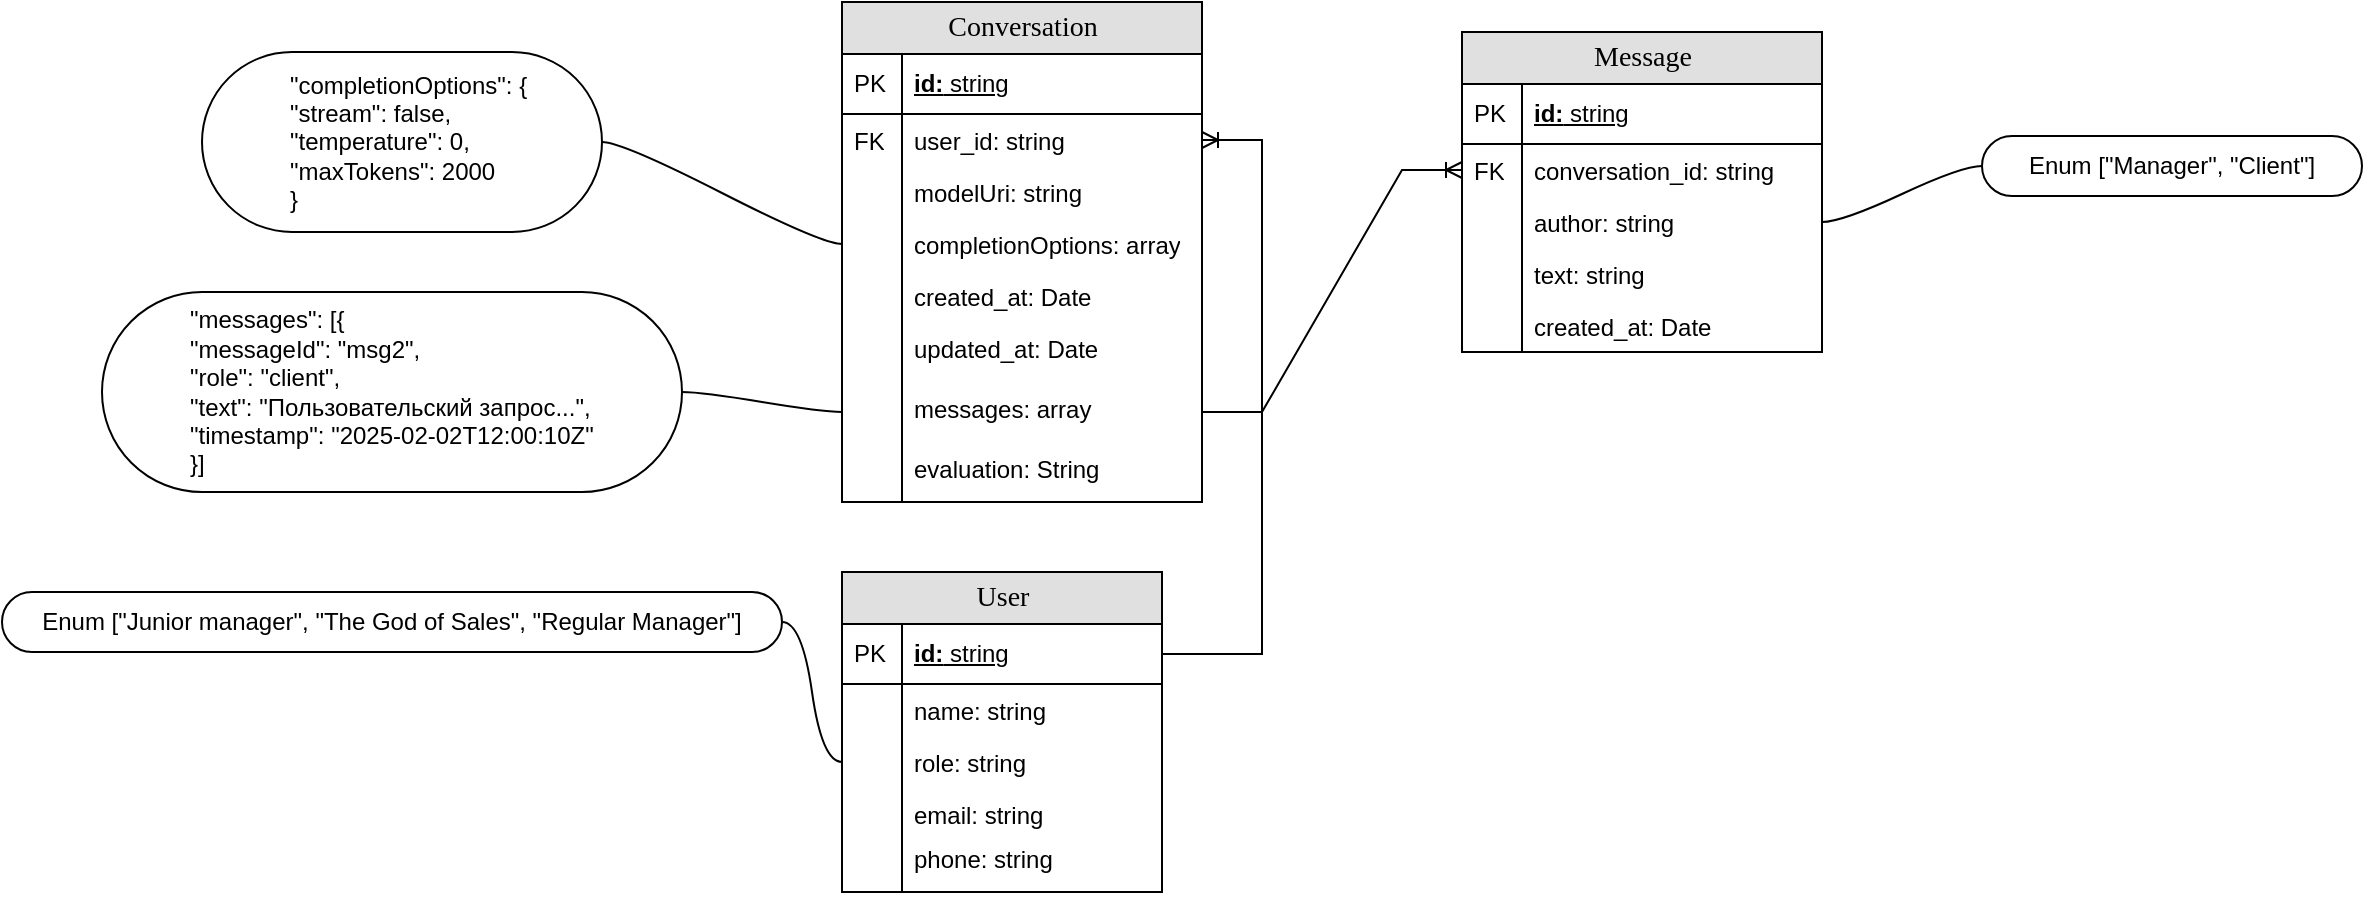 <mxfile version="26.0.7">
  <diagram name="Page-1" id="e56a1550-8fbb-45ad-956c-1786394a9013">
    <mxGraphModel dx="2321" dy="823" grid="1" gridSize="10" guides="1" tooltips="1" connect="1" arrows="1" fold="1" page="1" pageScale="1" pageWidth="1100" pageHeight="850" background="none" math="0" shadow="0">
      <root>
        <mxCell id="0" />
        <mxCell id="1" parent="0" />
        <mxCell id="2e49270ec7c68f3f-80" value="Conversation" style="swimlane;html=1;fontStyle=0;childLayout=stackLayout;horizontal=1;startSize=26;fillColor=#e0e0e0;horizontalStack=0;resizeParent=1;resizeLast=0;collapsible=1;marginBottom=0;swimlaneFillColor=#ffffff;align=center;rounded=0;shadow=0;comic=0;labelBackgroundColor=none;strokeWidth=1;fontFamily=Verdana;fontSize=14" parent="1" vertex="1">
          <mxGeometry x="30" y="35" width="180" height="250" as="geometry" />
        </mxCell>
        <mxCell id="2e49270ec7c68f3f-81" value="id:&lt;span style=&quot;font-weight: normal;&quot;&gt; string&lt;/span&gt;" style="shape=partialRectangle;top=0;left=0;right=0;bottom=1;html=1;align=left;verticalAlign=middle;fillColor=none;spacingLeft=34;spacingRight=4;whiteSpace=wrap;overflow=hidden;rotatable=0;points=[[0,0.5],[1,0.5]];portConstraint=eastwest;dropTarget=0;fontStyle=5;" parent="2e49270ec7c68f3f-80" vertex="1">
          <mxGeometry y="26" width="180" height="30" as="geometry" />
        </mxCell>
        <mxCell id="2e49270ec7c68f3f-82" value="PK" style="shape=partialRectangle;top=0;left=0;bottom=0;html=1;fillColor=none;align=left;verticalAlign=middle;spacingLeft=4;spacingRight=4;whiteSpace=wrap;overflow=hidden;rotatable=0;points=[];portConstraint=eastwest;part=1;" parent="2e49270ec7c68f3f-81" vertex="1" connectable="0">
          <mxGeometry width="30" height="30" as="geometry" />
        </mxCell>
        <mxCell id="2e49270ec7c68f3f-83" value="user_id: string" style="shape=partialRectangle;top=0;left=0;right=0;bottom=0;html=1;align=left;verticalAlign=top;fillColor=none;spacingLeft=34;spacingRight=4;whiteSpace=wrap;overflow=hidden;rotatable=0;points=[[0,0.5],[1,0.5]];portConstraint=eastwest;dropTarget=0;" parent="2e49270ec7c68f3f-80" vertex="1">
          <mxGeometry y="56" width="180" height="26" as="geometry" />
        </mxCell>
        <mxCell id="2e49270ec7c68f3f-84" value="FK" style="shape=partialRectangle;top=0;left=0;bottom=0;html=1;fillColor=none;align=left;verticalAlign=top;spacingLeft=4;spacingRight=4;whiteSpace=wrap;overflow=hidden;rotatable=0;points=[];portConstraint=eastwest;part=1;" parent="2e49270ec7c68f3f-83" vertex="1" connectable="0">
          <mxGeometry width="30" height="26" as="geometry" />
        </mxCell>
        <mxCell id="2e49270ec7c68f3f-85" value="modelUri: string" style="shape=partialRectangle;top=0;left=0;right=0;bottom=0;html=1;align=left;verticalAlign=top;fillColor=none;spacingLeft=34;spacingRight=4;whiteSpace=wrap;overflow=hidden;rotatable=0;points=[[0,0.5],[1,0.5]];portConstraint=eastwest;dropTarget=0;" parent="2e49270ec7c68f3f-80" vertex="1">
          <mxGeometry y="82" width="180" height="26" as="geometry" />
        </mxCell>
        <mxCell id="2e49270ec7c68f3f-86" value="" style="shape=partialRectangle;top=0;left=0;bottom=0;html=1;fillColor=none;align=left;verticalAlign=top;spacingLeft=4;spacingRight=4;whiteSpace=wrap;overflow=hidden;rotatable=0;points=[];portConstraint=eastwest;part=1;" parent="2e49270ec7c68f3f-85" vertex="1" connectable="0">
          <mxGeometry width="30" height="26" as="geometry" />
        </mxCell>
        <mxCell id="2e49270ec7c68f3f-87" value="completionOptions: array" style="shape=partialRectangle;top=0;left=0;right=0;bottom=0;html=1;align=left;verticalAlign=top;fillColor=none;spacingLeft=34;spacingRight=4;whiteSpace=wrap;overflow=hidden;rotatable=0;points=[[0,0.5],[1,0.5]];portConstraint=eastwest;dropTarget=0;" parent="2e49270ec7c68f3f-80" vertex="1">
          <mxGeometry y="108" width="180" height="26" as="geometry" />
        </mxCell>
        <mxCell id="2e49270ec7c68f3f-88" value="" style="shape=partialRectangle;top=0;left=0;bottom=0;html=1;fillColor=none;align=left;verticalAlign=top;spacingLeft=4;spacingRight=4;whiteSpace=wrap;overflow=hidden;rotatable=0;points=[];portConstraint=eastwest;part=1;" parent="2e49270ec7c68f3f-87" vertex="1" connectable="0">
          <mxGeometry width="30" height="26" as="geometry" />
        </mxCell>
        <mxCell id="e215ys3Rsmdvh917_Yf4-1" value="created_at: Date" style="shape=partialRectangle;top=0;left=0;right=0;bottom=0;html=1;align=left;verticalAlign=top;fillColor=none;spacingLeft=34;spacingRight=4;whiteSpace=wrap;overflow=hidden;rotatable=0;points=[[0,0.5],[1,0.5]];portConstraint=eastwest;dropTarget=0;" parent="2e49270ec7c68f3f-80" vertex="1">
          <mxGeometry y="134" width="180" height="26" as="geometry" />
        </mxCell>
        <mxCell id="e215ys3Rsmdvh917_Yf4-2" value="" style="shape=partialRectangle;top=0;left=0;bottom=0;html=1;fillColor=none;align=left;verticalAlign=top;spacingLeft=4;spacingRight=4;whiteSpace=wrap;overflow=hidden;rotatable=0;points=[];portConstraint=eastwest;part=1;" parent="e215ys3Rsmdvh917_Yf4-1" vertex="1" connectable="0">
          <mxGeometry width="30" height="26" as="geometry" />
        </mxCell>
        <mxCell id="e215ys3Rsmdvh917_Yf4-3" value="updated_at: Date" style="shape=partialRectangle;top=0;left=0;right=0;bottom=0;html=1;align=left;verticalAlign=top;fillColor=none;spacingLeft=34;spacingRight=4;whiteSpace=wrap;overflow=hidden;rotatable=0;points=[[0,0.5],[1,0.5]];portConstraint=eastwest;dropTarget=0;" parent="2e49270ec7c68f3f-80" vertex="1">
          <mxGeometry y="160" width="180" height="30" as="geometry" />
        </mxCell>
        <mxCell id="e215ys3Rsmdvh917_Yf4-4" value="" style="shape=partialRectangle;top=0;left=0;bottom=0;html=1;fillColor=none;align=left;verticalAlign=top;spacingLeft=4;spacingRight=4;whiteSpace=wrap;overflow=hidden;rotatable=0;points=[];portConstraint=eastwest;part=1;" parent="e215ys3Rsmdvh917_Yf4-3" vertex="1" connectable="0">
          <mxGeometry width="30" height="30.0" as="geometry" />
        </mxCell>
        <mxCell id="e215ys3Rsmdvh917_Yf4-36" value="messages: array" style="shape=partialRectangle;top=0;left=0;right=0;bottom=0;html=1;align=left;verticalAlign=top;fillColor=none;spacingLeft=34;spacingRight=4;whiteSpace=wrap;overflow=hidden;rotatable=0;points=[[0,0.5],[1,0.5]];portConstraint=eastwest;dropTarget=0;" parent="2e49270ec7c68f3f-80" vertex="1">
          <mxGeometry y="190" width="180" height="30" as="geometry" />
        </mxCell>
        <mxCell id="e215ys3Rsmdvh917_Yf4-37" value="" style="shape=partialRectangle;top=0;left=0;bottom=0;html=1;fillColor=none;align=left;verticalAlign=top;spacingLeft=4;spacingRight=4;whiteSpace=wrap;overflow=hidden;rotatable=0;points=[];portConstraint=eastwest;part=1;" parent="e215ys3Rsmdvh917_Yf4-36" vertex="1" connectable="0">
          <mxGeometry width="30" height="30.0" as="geometry" />
        </mxCell>
        <mxCell id="vyDJ_OZaHiIk2_WvVpll-1" value="evaluation: String" style="shape=partialRectangle;top=0;left=0;right=0;bottom=0;html=1;align=left;verticalAlign=top;fillColor=none;spacingLeft=34;spacingRight=4;whiteSpace=wrap;overflow=hidden;rotatable=0;points=[[0,0.5],[1,0.5]];portConstraint=eastwest;dropTarget=0;" vertex="1" parent="2e49270ec7c68f3f-80">
          <mxGeometry y="220" width="180" height="30" as="geometry" />
        </mxCell>
        <mxCell id="vyDJ_OZaHiIk2_WvVpll-2" value="" style="shape=partialRectangle;top=0;left=0;bottom=0;html=1;fillColor=none;align=left;verticalAlign=top;spacingLeft=4;spacingRight=4;whiteSpace=wrap;overflow=hidden;rotatable=0;points=[];portConstraint=eastwest;part=1;" vertex="1" connectable="0" parent="vyDJ_OZaHiIk2_WvVpll-1">
          <mxGeometry width="30" height="30.0" as="geometry" />
        </mxCell>
        <mxCell id="e215ys3Rsmdvh917_Yf4-5" value="Message" style="swimlane;html=1;fontStyle=0;childLayout=stackLayout;horizontal=1;startSize=26;fillColor=#e0e0e0;horizontalStack=0;resizeParent=1;resizeLast=0;collapsible=1;marginBottom=0;swimlaneFillColor=#ffffff;align=center;rounded=0;shadow=0;comic=0;labelBackgroundColor=none;strokeWidth=1;fontFamily=Verdana;fontSize=14" parent="1" vertex="1">
          <mxGeometry x="340" y="50" width="180" height="160" as="geometry" />
        </mxCell>
        <mxCell id="e215ys3Rsmdvh917_Yf4-6" value="id:&lt;span style=&quot;font-weight: normal;&quot;&gt; string&lt;/span&gt;" style="shape=partialRectangle;top=0;left=0;right=0;bottom=1;html=1;align=left;verticalAlign=middle;fillColor=none;spacingLeft=34;spacingRight=4;whiteSpace=wrap;overflow=hidden;rotatable=0;points=[[0,0.5],[1,0.5]];portConstraint=eastwest;dropTarget=0;fontStyle=5;" parent="e215ys3Rsmdvh917_Yf4-5" vertex="1">
          <mxGeometry y="26" width="180" height="30" as="geometry" />
        </mxCell>
        <mxCell id="e215ys3Rsmdvh917_Yf4-7" value="PK" style="shape=partialRectangle;top=0;left=0;bottom=0;html=1;fillColor=none;align=left;verticalAlign=middle;spacingLeft=4;spacingRight=4;whiteSpace=wrap;overflow=hidden;rotatable=0;points=[];portConstraint=eastwest;part=1;" parent="e215ys3Rsmdvh917_Yf4-6" vertex="1" connectable="0">
          <mxGeometry width="30" height="30" as="geometry" />
        </mxCell>
        <mxCell id="e215ys3Rsmdvh917_Yf4-8" value="conversation_id: string" style="shape=partialRectangle;top=0;left=0;right=0;bottom=0;html=1;align=left;verticalAlign=top;fillColor=none;spacingLeft=34;spacingRight=4;whiteSpace=wrap;overflow=hidden;rotatable=0;points=[[0,0.5],[1,0.5]];portConstraint=eastwest;dropTarget=0;" parent="e215ys3Rsmdvh917_Yf4-5" vertex="1">
          <mxGeometry y="56" width="180" height="26" as="geometry" />
        </mxCell>
        <mxCell id="e215ys3Rsmdvh917_Yf4-9" value="FK" style="shape=partialRectangle;top=0;left=0;bottom=0;html=1;fillColor=none;align=left;verticalAlign=top;spacingLeft=4;spacingRight=4;whiteSpace=wrap;overflow=hidden;rotatable=0;points=[];portConstraint=eastwest;part=1;" parent="e215ys3Rsmdvh917_Yf4-8" vertex="1" connectable="0">
          <mxGeometry width="30" height="26" as="geometry" />
        </mxCell>
        <mxCell id="e215ys3Rsmdvh917_Yf4-10" value="author: string" style="shape=partialRectangle;top=0;left=0;right=0;bottom=0;html=1;align=left;verticalAlign=top;fillColor=none;spacingLeft=34;spacingRight=4;whiteSpace=wrap;overflow=hidden;rotatable=0;points=[[0,0.5],[1,0.5]];portConstraint=eastwest;dropTarget=0;" parent="e215ys3Rsmdvh917_Yf4-5" vertex="1">
          <mxGeometry y="82" width="180" height="26" as="geometry" />
        </mxCell>
        <mxCell id="e215ys3Rsmdvh917_Yf4-11" value="" style="shape=partialRectangle;top=0;left=0;bottom=0;html=1;fillColor=none;align=left;verticalAlign=top;spacingLeft=4;spacingRight=4;whiteSpace=wrap;overflow=hidden;rotatable=0;points=[];portConstraint=eastwest;part=1;" parent="e215ys3Rsmdvh917_Yf4-10" vertex="1" connectable="0">
          <mxGeometry width="30" height="26" as="geometry" />
        </mxCell>
        <mxCell id="e215ys3Rsmdvh917_Yf4-12" value="text: string" style="shape=partialRectangle;top=0;left=0;right=0;bottom=0;html=1;align=left;verticalAlign=top;fillColor=none;spacingLeft=34;spacingRight=4;whiteSpace=wrap;overflow=hidden;rotatable=0;points=[[0,0.5],[1,0.5]];portConstraint=eastwest;dropTarget=0;" parent="e215ys3Rsmdvh917_Yf4-5" vertex="1">
          <mxGeometry y="108" width="180" height="26" as="geometry" />
        </mxCell>
        <mxCell id="e215ys3Rsmdvh917_Yf4-13" value="" style="shape=partialRectangle;top=0;left=0;bottom=0;html=1;fillColor=none;align=left;verticalAlign=top;spacingLeft=4;spacingRight=4;whiteSpace=wrap;overflow=hidden;rotatable=0;points=[];portConstraint=eastwest;part=1;" parent="e215ys3Rsmdvh917_Yf4-12" vertex="1" connectable="0">
          <mxGeometry width="30" height="26" as="geometry" />
        </mxCell>
        <mxCell id="e215ys3Rsmdvh917_Yf4-14" value="created_at: Date" style="shape=partialRectangle;top=0;left=0;right=0;bottom=0;html=1;align=left;verticalAlign=top;fillColor=none;spacingLeft=34;spacingRight=4;whiteSpace=wrap;overflow=hidden;rotatable=0;points=[[0,0.5],[1,0.5]];portConstraint=eastwest;dropTarget=0;" parent="e215ys3Rsmdvh917_Yf4-5" vertex="1">
          <mxGeometry y="134" width="180" height="26" as="geometry" />
        </mxCell>
        <mxCell id="e215ys3Rsmdvh917_Yf4-15" value="" style="shape=partialRectangle;top=0;left=0;bottom=0;html=1;fillColor=none;align=left;verticalAlign=top;spacingLeft=4;spacingRight=4;whiteSpace=wrap;overflow=hidden;rotatable=0;points=[];portConstraint=eastwest;part=1;" parent="e215ys3Rsmdvh917_Yf4-14" vertex="1" connectable="0">
          <mxGeometry width="30" height="26" as="geometry" />
        </mxCell>
        <mxCell id="e215ys3Rsmdvh917_Yf4-18" value="" style="edgeStyle=entityRelationEdgeStyle;fontSize=12;html=1;endArrow=ERoneToMany;rounded=0;" parent="1" source="e215ys3Rsmdvh917_Yf4-36" target="e215ys3Rsmdvh917_Yf4-8" edge="1">
          <mxGeometry width="100" height="100" relative="1" as="geometry">
            <mxPoint x="170" y="240" as="sourcePoint" />
            <mxPoint x="270" y="140" as="targetPoint" />
          </mxGeometry>
        </mxCell>
        <mxCell id="e215ys3Rsmdvh917_Yf4-19" value="User" style="swimlane;html=1;fontStyle=0;childLayout=stackLayout;horizontal=1;startSize=26;fillColor=#e0e0e0;horizontalStack=0;resizeParent=1;resizeLast=0;collapsible=1;marginBottom=0;swimlaneFillColor=#ffffff;align=center;rounded=0;shadow=0;comic=0;labelBackgroundColor=none;strokeWidth=1;fontFamily=Verdana;fontSize=14" parent="1" vertex="1">
          <mxGeometry x="30" y="320" width="160" height="160" as="geometry" />
        </mxCell>
        <mxCell id="e215ys3Rsmdvh917_Yf4-20" value="id:&lt;span style=&quot;font-weight: normal;&quot;&gt; string&lt;/span&gt;" style="shape=partialRectangle;top=0;left=0;right=0;bottom=1;html=1;align=left;verticalAlign=middle;fillColor=none;spacingLeft=34;spacingRight=4;whiteSpace=wrap;overflow=hidden;rotatable=0;points=[[0,0.5],[1,0.5]];portConstraint=eastwest;dropTarget=0;fontStyle=5;" parent="e215ys3Rsmdvh917_Yf4-19" vertex="1">
          <mxGeometry y="26" width="160" height="30" as="geometry" />
        </mxCell>
        <mxCell id="e215ys3Rsmdvh917_Yf4-21" value="PK" style="shape=partialRectangle;top=0;left=0;bottom=0;html=1;fillColor=none;align=left;verticalAlign=middle;spacingLeft=4;spacingRight=4;whiteSpace=wrap;overflow=hidden;rotatable=0;points=[];portConstraint=eastwest;part=1;" parent="e215ys3Rsmdvh917_Yf4-20" vertex="1" connectable="0">
          <mxGeometry width="30" height="30" as="geometry" />
        </mxCell>
        <mxCell id="e215ys3Rsmdvh917_Yf4-22" value="name: string" style="shape=partialRectangle;top=0;left=0;right=0;bottom=0;html=1;align=left;verticalAlign=top;fillColor=none;spacingLeft=34;spacingRight=4;whiteSpace=wrap;overflow=hidden;rotatable=0;points=[[0,0.5],[1,0.5]];portConstraint=eastwest;dropTarget=0;" parent="e215ys3Rsmdvh917_Yf4-19" vertex="1">
          <mxGeometry y="56" width="160" height="26" as="geometry" />
        </mxCell>
        <mxCell id="e215ys3Rsmdvh917_Yf4-23" value="" style="shape=partialRectangle;top=0;left=0;bottom=0;html=1;fillColor=none;align=left;verticalAlign=top;spacingLeft=4;spacingRight=4;whiteSpace=wrap;overflow=hidden;rotatable=0;points=[];portConstraint=eastwest;part=1;" parent="e215ys3Rsmdvh917_Yf4-22" vertex="1" connectable="0">
          <mxGeometry width="30" height="26" as="geometry" />
        </mxCell>
        <mxCell id="e215ys3Rsmdvh917_Yf4-24" value="role: string" style="shape=partialRectangle;top=0;left=0;right=0;bottom=0;html=1;align=left;verticalAlign=top;fillColor=none;spacingLeft=34;spacingRight=4;whiteSpace=wrap;overflow=hidden;rotatable=0;points=[[0,0.5],[1,0.5]];portConstraint=eastwest;dropTarget=0;" parent="e215ys3Rsmdvh917_Yf4-19" vertex="1">
          <mxGeometry y="82" width="160" height="26" as="geometry" />
        </mxCell>
        <mxCell id="e215ys3Rsmdvh917_Yf4-25" value="" style="shape=partialRectangle;top=0;left=0;bottom=0;html=1;fillColor=none;align=left;verticalAlign=top;spacingLeft=4;spacingRight=4;whiteSpace=wrap;overflow=hidden;rotatable=0;points=[];portConstraint=eastwest;part=1;" parent="e215ys3Rsmdvh917_Yf4-24" vertex="1" connectable="0">
          <mxGeometry width="30" height="26" as="geometry" />
        </mxCell>
        <mxCell id="e215ys3Rsmdvh917_Yf4-32" value="email: string" style="shape=partialRectangle;top=0;left=0;right=0;bottom=0;html=1;align=left;verticalAlign=top;fillColor=none;spacingLeft=34;spacingRight=4;whiteSpace=wrap;overflow=hidden;rotatable=0;points=[[0,0.5],[1,0.5]];portConstraint=eastwest;dropTarget=0;" parent="e215ys3Rsmdvh917_Yf4-19" vertex="1">
          <mxGeometry y="108" width="160" height="22" as="geometry" />
        </mxCell>
        <mxCell id="e215ys3Rsmdvh917_Yf4-33" value="" style="shape=partialRectangle;top=0;left=0;bottom=0;html=1;fillColor=none;align=left;verticalAlign=top;spacingLeft=4;spacingRight=4;whiteSpace=wrap;overflow=hidden;rotatable=0;points=[];portConstraint=eastwest;part=1;" parent="e215ys3Rsmdvh917_Yf4-32" vertex="1" connectable="0">
          <mxGeometry width="30" height="22" as="geometry" />
        </mxCell>
        <mxCell id="e215ys3Rsmdvh917_Yf4-34" value="phone: string" style="shape=partialRectangle;top=0;left=0;right=0;bottom=0;html=1;align=left;verticalAlign=top;fillColor=none;spacingLeft=34;spacingRight=4;whiteSpace=wrap;overflow=hidden;rotatable=0;points=[[0,0.5],[1,0.5]];portConstraint=eastwest;dropTarget=0;" parent="e215ys3Rsmdvh917_Yf4-19" vertex="1">
          <mxGeometry y="130" width="160" height="30" as="geometry" />
        </mxCell>
        <mxCell id="e215ys3Rsmdvh917_Yf4-35" value="" style="shape=partialRectangle;top=0;left=0;bottom=0;html=1;fillColor=none;align=left;verticalAlign=top;spacingLeft=4;spacingRight=4;whiteSpace=wrap;overflow=hidden;rotatable=0;points=[];portConstraint=eastwest;part=1;" parent="e215ys3Rsmdvh917_Yf4-34" vertex="1" connectable="0">
          <mxGeometry width="30" height="30" as="geometry" />
        </mxCell>
        <mxCell id="e215ys3Rsmdvh917_Yf4-31" value="" style="edgeStyle=entityRelationEdgeStyle;fontSize=12;html=1;endArrow=ERoneToMany;rounded=0;" parent="1" source="e215ys3Rsmdvh917_Yf4-20" target="2e49270ec7c68f3f-83" edge="1">
          <mxGeometry width="100" height="100" relative="1" as="geometry">
            <mxPoint x="170" y="360" as="sourcePoint" />
            <mxPoint x="200" y="110" as="targetPoint" />
            <Array as="points">
              <mxPoint x="140" y="380" />
              <mxPoint x="130" y="310" />
              <mxPoint x="80" y="350" />
              <mxPoint x="120" y="350" />
              <mxPoint x="160" y="330" />
              <mxPoint x="280" y="330" />
              <mxPoint x="270" y="420" />
              <mxPoint x="110" y="240" />
              <mxPoint x="210" y="350" />
              <mxPoint x="100" y="330" />
            </Array>
          </mxGeometry>
        </mxCell>
        <mxCell id="e215ys3Rsmdvh917_Yf4-43" value="Enum [&quot;Junior manager&quot;, &quot;&lt;span style=&quot;white-space-collapse: preserve;&quot;&gt;The &lt;/span&gt;&lt;span style=&quot;white-space-collapse: preserve;&quot; data-src-align=&quot;0:3&quot; class=&quot;EzKURWReUAB5oZgtQNkl&quot;&gt;God&lt;/span&gt;&lt;span style=&quot;white-space-collapse: preserve;&quot;&gt; of &lt;/span&gt;&lt;span style=&quot;white-space-collapse: preserve;&quot; data-src-align=&quot;4:6&quot; class=&quot;EzKURWReUAB5oZgtQNkl&quot;&gt;Sales&lt;/span&gt;&quot;, &quot;Regular Manager&lt;span style=&quot;background-color: transparent; color: light-dark(rgb(0, 0, 0), rgb(255, 255, 255));&quot;&gt;&quot;]&lt;/span&gt;" style="whiteSpace=wrap;html=1;rounded=1;arcSize=50;align=center;verticalAlign=middle;strokeWidth=1;autosize=1;spacing=4;treeFolding=1;treeMoving=1;newEdgeStyle={&quot;edgeStyle&quot;:&quot;entityRelationEdgeStyle&quot;,&quot;startArrow&quot;:&quot;none&quot;,&quot;endArrow&quot;:&quot;none&quot;,&quot;segment&quot;:10,&quot;curved&quot;:1,&quot;sourcePerimeterSpacing&quot;:0,&quot;targetPerimeterSpacing&quot;:0};" parent="1" vertex="1">
          <mxGeometry x="-390" y="330" width="390" height="30" as="geometry" />
        </mxCell>
        <mxCell id="e215ys3Rsmdvh917_Yf4-44" value="" style="edgeStyle=entityRelationEdgeStyle;startArrow=none;endArrow=none;segment=10;curved=1;sourcePerimeterSpacing=0;targetPerimeterSpacing=0;rounded=0;" parent="1" source="e215ys3Rsmdvh917_Yf4-24" target="e215ys3Rsmdvh917_Yf4-43" edge="1">
          <mxGeometry relative="1" as="geometry">
            <mxPoint x="-160" y="280" as="sourcePoint" />
          </mxGeometry>
        </mxCell>
        <mxCell id="e215ys3Rsmdvh917_Yf4-45" value="&lt;blockquote style=&quot;margin: 0 0 0 40px; border: none; padding: 0px;&quot;&gt;&lt;span class=&quot;hljs-attr&quot;&gt;&quot;messages&quot;&lt;/span&gt;&lt;span class=&quot;hljs-punctuation&quot;&gt;:&lt;/span&gt; &lt;span class=&quot;hljs-punctuation&quot;&gt;[&lt;span style=&quot;background-color: transparent; color: light-dark(rgb(0, 0, 0), rgb(255, 255, 255));&quot;&gt;{&lt;/span&gt;&lt;/span&gt;&lt;/blockquote&gt;&lt;blockquote style=&quot;margin: 0 0 0 40px; border: none; padding: 0px;&quot;&gt;&lt;span class=&quot;hljs-punctuation&quot;&gt;&lt;span style=&quot;background-color: transparent; color: light-dark(rgb(0, 0, 0), rgb(255, 255, 255));&quot; class=&quot;hljs-attr&quot;&gt;&quot;messageId&quot;&lt;/span&gt;&lt;span style=&quot;background-color: transparent; color: light-dark(rgb(0, 0, 0), rgb(255, 255, 255));&quot; class=&quot;hljs-punctuation&quot;&gt;:&lt;/span&gt;&lt;span style=&quot;background-color: transparent; color: light-dark(rgb(0, 0, 0), rgb(255, 255, 255));&quot;&gt; &lt;/span&gt;&lt;span style=&quot;background-color: transparent; color: light-dark(rgb(0, 0, 0), rgb(255, 255, 255));&quot; class=&quot;hljs-string&quot;&gt;&quot;msg2&quot;&lt;/span&gt;&lt;span style=&quot;background-color: transparent; color: light-dark(rgb(0, 0, 0), rgb(255, 255, 255));&quot; class=&quot;hljs-punctuation&quot;&gt;,&lt;/span&gt;&lt;br&gt;&lt;/span&gt;&lt;span class=&quot;hljs-attr&quot;&gt;&quot;role&quot;&lt;/span&gt;&lt;span class=&quot;hljs-punctuation&quot;&gt;:&lt;/span&gt; &lt;span class=&quot;hljs-string&quot;&gt;&quot;client&quot;&lt;/span&gt;&lt;span class=&quot;hljs-punctuation&quot;&gt;,&lt;br&gt;&lt;/span&gt;&lt;span class=&quot;hljs-attr&quot;&gt;&quot;text&quot;&lt;/span&gt;&lt;span class=&quot;hljs-punctuation&quot;&gt;:&lt;/span&gt; &lt;span class=&quot;hljs-string&quot;&gt;&quot;Пользовательский запрос...&quot;&lt;/span&gt;&lt;span class=&quot;hljs-punctuation&quot;&gt;,&lt;br&gt;&lt;/span&gt;&lt;span class=&quot;hljs-attr&quot;&gt;&quot;timestamp&quot;&lt;/span&gt;&lt;span class=&quot;hljs-punctuation&quot;&gt;:&lt;/span&gt; &lt;span class=&quot;hljs-string&quot;&gt;&quot;2025-02-02T12:00:10Z&quot;&lt;br&gt;&lt;/span&gt;&lt;span class=&quot;hljs-punctuation&quot;&gt;}]&lt;/span&gt;&lt;/blockquote&gt;                            " style="whiteSpace=wrap;html=1;rounded=1;arcSize=50;align=left;verticalAlign=middle;strokeWidth=1;autosize=1;spacing=4;treeFolding=1;treeMoving=1;newEdgeStyle={&quot;edgeStyle&quot;:&quot;entityRelationEdgeStyle&quot;,&quot;startArrow&quot;:&quot;none&quot;,&quot;endArrow&quot;:&quot;none&quot;,&quot;segment&quot;:10,&quot;curved&quot;:1,&quot;sourcePerimeterSpacing&quot;:0,&quot;targetPerimeterSpacing&quot;:0};" parent="1" vertex="1">
          <mxGeometry x="-340" y="180" width="290" height="100" as="geometry" />
        </mxCell>
        <mxCell id="e215ys3Rsmdvh917_Yf4-46" value="" style="edgeStyle=entityRelationEdgeStyle;startArrow=none;endArrow=none;segment=10;curved=1;sourcePerimeterSpacing=0;targetPerimeterSpacing=0;rounded=0;" parent="1" source="e215ys3Rsmdvh917_Yf4-36" target="e215ys3Rsmdvh917_Yf4-45" edge="1">
          <mxGeometry relative="1" as="geometry">
            <mxPoint x="-40" y="210.0" as="sourcePoint" />
            <Array as="points">
              <mxPoint x="60" y="250" />
            </Array>
          </mxGeometry>
        </mxCell>
        <mxCell id="e215ys3Rsmdvh917_Yf4-48" style="edgeStyle=entityRelationEdgeStyle;rounded=0;orthogonalLoop=1;jettySize=auto;html=1;startArrow=none;endArrow=none;segment=10;curved=1;sourcePerimeterSpacing=0;targetPerimeterSpacing=0;" parent="1" source="e215ys3Rsmdvh917_Yf4-47" target="2e49270ec7c68f3f-87" edge="1">
          <mxGeometry relative="1" as="geometry" />
        </mxCell>
        <mxCell id="e215ys3Rsmdvh917_Yf4-47" value="&lt;blockquote style=&quot;margin: 0 0 0 40px; border: none; padding: 0px;&quot;&gt;&lt;span class=&quot;hljs-attr&quot;&gt;&quot;completionOptions&quot;&lt;/span&gt;&lt;span class=&quot;hljs-punctuation&quot;&gt;:&lt;/span&gt; &lt;span class=&quot;hljs-punctuation&quot;&gt;{&lt;br&gt;&lt;/span&gt;&lt;span class=&quot;hljs-attr&quot;&gt;&quot;stream&quot;&lt;/span&gt;&lt;span class=&quot;hljs-punctuation&quot;&gt;:&lt;/span&gt; &lt;span class=&quot;hljs-literal&quot;&gt;false&lt;/span&gt;&lt;span class=&quot;hljs-punctuation&quot;&gt;,&lt;br&gt;&lt;/span&gt;&lt;span class=&quot;hljs-attr&quot;&gt;&quot;temperature&quot;&lt;/span&gt;&lt;span class=&quot;hljs-punctuation&quot;&gt;:&lt;/span&gt; &lt;span class=&quot;hljs-number&quot;&gt;0&lt;/span&gt;&lt;span class=&quot;hljs-punctuation&quot;&gt;,&lt;br&gt;&lt;/span&gt;&lt;span class=&quot;hljs-attr&quot;&gt;&quot;maxTokens&quot;&lt;/span&gt;&lt;span class=&quot;hljs-punctuation&quot;&gt;:&lt;/span&gt; &lt;span class=&quot;hljs-number&quot;&gt;2000&lt;br&gt;&lt;/span&gt;&lt;span class=&quot;hljs-punctuation&quot;&gt;}&lt;/span&gt;&lt;/blockquote&gt;              " style="whiteSpace=wrap;html=1;rounded=1;arcSize=50;align=left;verticalAlign=middle;strokeWidth=1;autosize=1;spacing=4;treeFolding=1;treeMoving=1;newEdgeStyle={&quot;edgeStyle&quot;:&quot;entityRelationEdgeStyle&quot;,&quot;startArrow&quot;:&quot;none&quot;,&quot;endArrow&quot;:&quot;none&quot;,&quot;segment&quot;:10,&quot;curved&quot;:1,&quot;sourcePerimeterSpacing&quot;:0,&quot;targetPerimeterSpacing&quot;:0};" parent="1" vertex="1">
          <mxGeometry x="-290" y="60" width="200" height="90" as="geometry" />
        </mxCell>
        <mxCell id="e215ys3Rsmdvh917_Yf4-50" style="edgeStyle=entityRelationEdgeStyle;rounded=0;orthogonalLoop=1;jettySize=auto;html=1;startArrow=none;endArrow=none;segment=10;curved=1;sourcePerimeterSpacing=0;targetPerimeterSpacing=0;" parent="1" source="e215ys3Rsmdvh917_Yf4-49" target="e215ys3Rsmdvh917_Yf4-10" edge="1">
          <mxGeometry relative="1" as="geometry" />
        </mxCell>
        <mxCell id="e215ys3Rsmdvh917_Yf4-49" value="Enum [&quot;Manager&quot;, &quot;Client&quot;]" style="whiteSpace=wrap;html=1;rounded=1;arcSize=50;align=center;verticalAlign=middle;strokeWidth=1;autosize=1;spacing=4;treeFolding=1;treeMoving=1;newEdgeStyle={&quot;edgeStyle&quot;:&quot;entityRelationEdgeStyle&quot;,&quot;startArrow&quot;:&quot;none&quot;,&quot;endArrow&quot;:&quot;none&quot;,&quot;segment&quot;:10,&quot;curved&quot;:1,&quot;sourcePerimeterSpacing&quot;:0,&quot;targetPerimeterSpacing&quot;:0};" parent="1" vertex="1">
          <mxGeometry x="600" y="102" width="190" height="30" as="geometry" />
        </mxCell>
      </root>
    </mxGraphModel>
  </diagram>
</mxfile>
